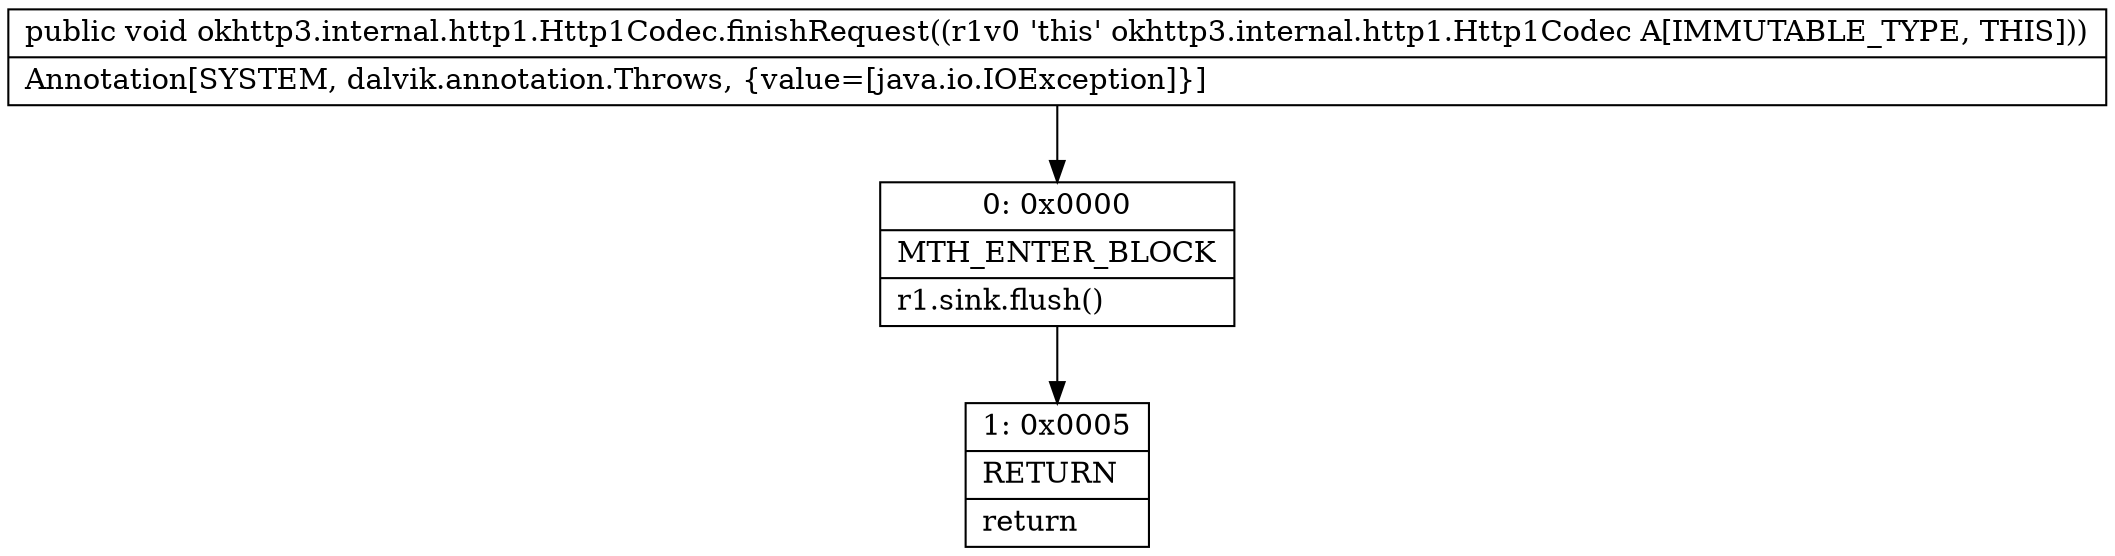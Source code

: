 digraph "CFG forokhttp3.internal.http1.Http1Codec.finishRequest()V" {
Node_0 [shape=record,label="{0\:\ 0x0000|MTH_ENTER_BLOCK\l|r1.sink.flush()\l}"];
Node_1 [shape=record,label="{1\:\ 0x0005|RETURN\l|return\l}"];
MethodNode[shape=record,label="{public void okhttp3.internal.http1.Http1Codec.finishRequest((r1v0 'this' okhttp3.internal.http1.Http1Codec A[IMMUTABLE_TYPE, THIS]))  | Annotation[SYSTEM, dalvik.annotation.Throws, \{value=[java.io.IOException]\}]\l}"];
MethodNode -> Node_0;
Node_0 -> Node_1;
}

